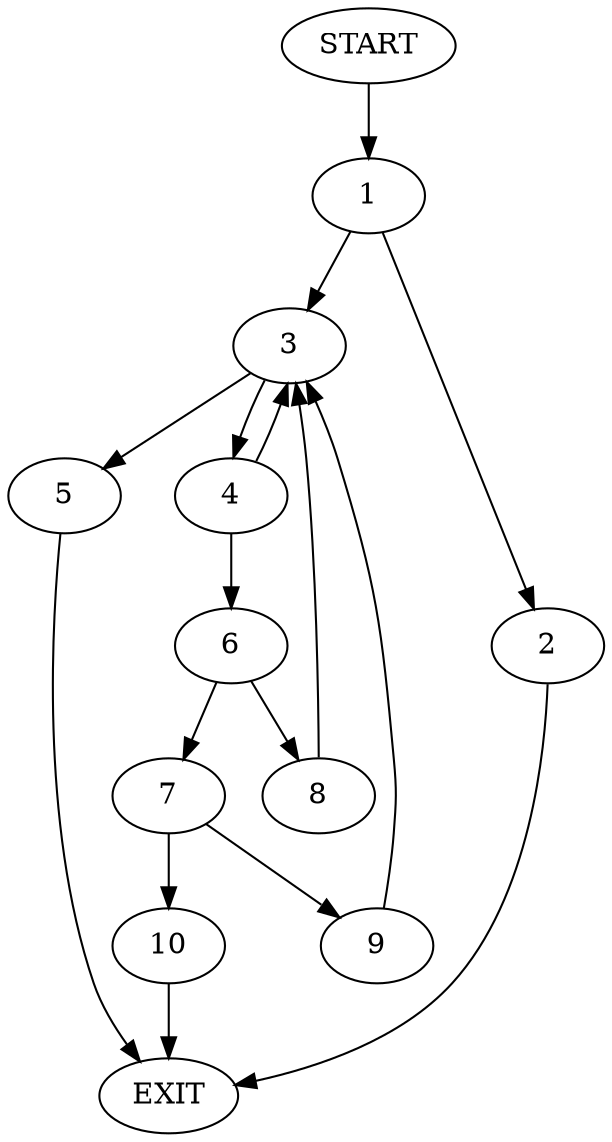 digraph {
0 [label="START"]
11 [label="EXIT"]
0 -> 1
1 -> 2
1 -> 3
3 -> 4
3 -> 5
2 -> 11
4 -> 6
4 -> 3
5 -> 11
6 -> 7
6 -> 8
7 -> 9
7 -> 10
8 -> 3
10 -> 11
9 -> 3
}
